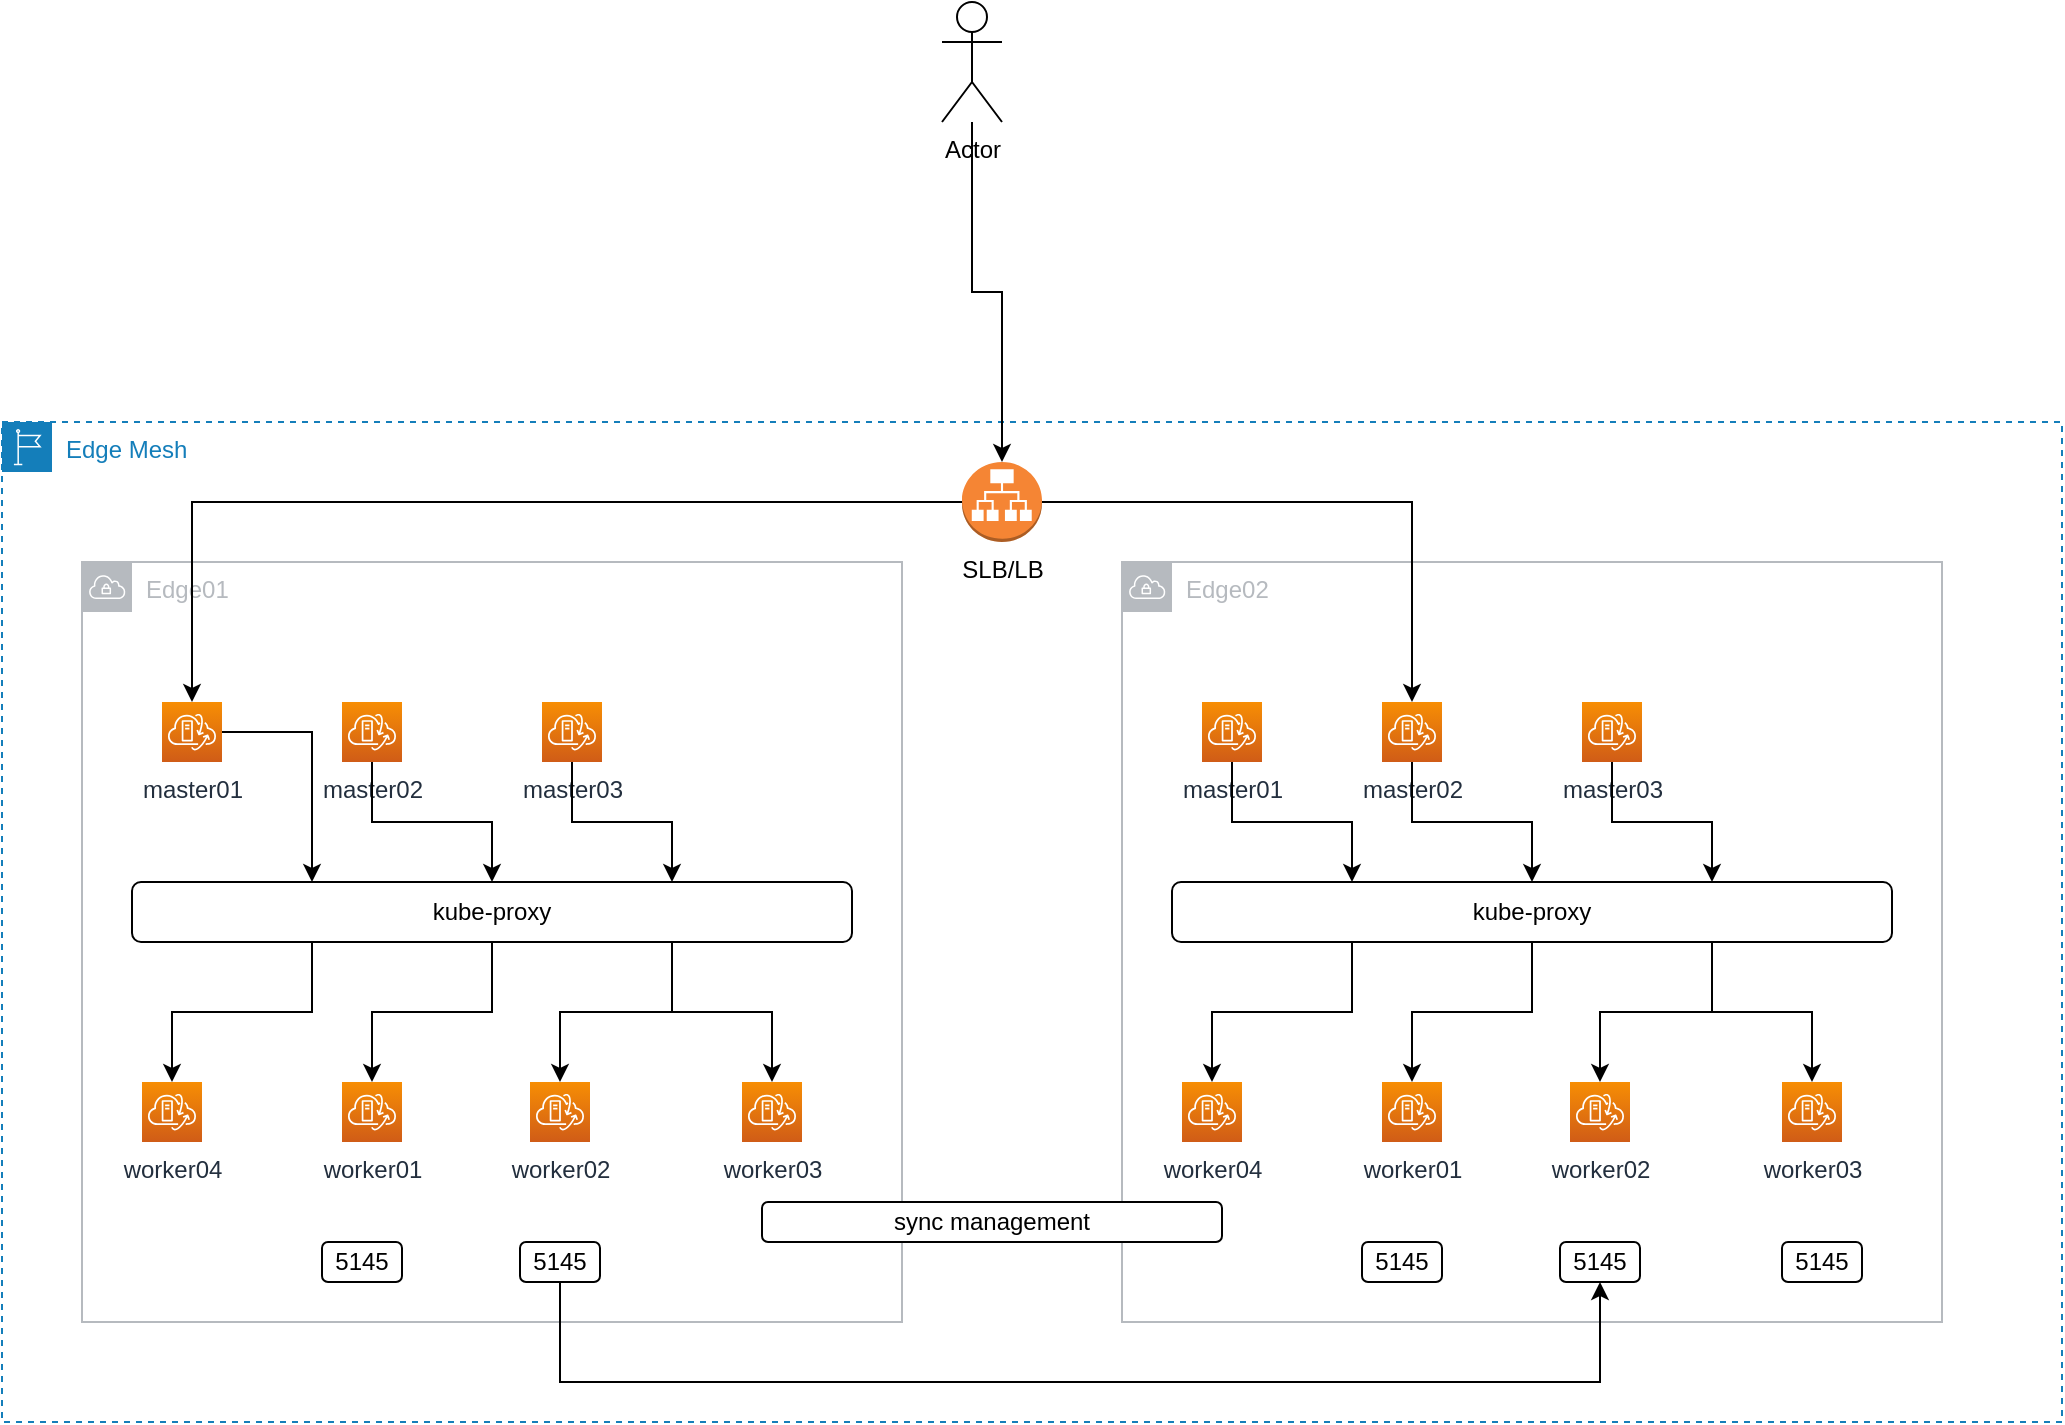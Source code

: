 <mxfile version="21.6.6" type="github">
  <diagram name="Page-1" id="mBmuNOehPcpgsH3X5Z0I">
    <mxGraphModel dx="1500" dy="1993" grid="1" gridSize="10" guides="1" tooltips="1" connect="1" arrows="1" fold="1" page="1" pageScale="1" pageWidth="827" pageHeight="1169" math="0" shadow="0">
      <root>
        <mxCell id="0" />
        <mxCell id="1" parent="0" />
        <mxCell id="HUwL-nvggGzwHzP0aOSq-40" value="" style="group" vertex="1" connectable="0" parent="1">
          <mxGeometry x="160" y="100" width="410" height="380" as="geometry" />
        </mxCell>
        <mxCell id="HUwL-nvggGzwHzP0aOSq-1" value="Edge01" style="sketch=0;outlineConnect=0;gradientColor=none;html=1;whiteSpace=wrap;fontSize=12;fontStyle=0;shape=mxgraph.aws4.group;grIcon=mxgraph.aws4.group_vpc;strokeColor=#B6BABF;fillColor=none;verticalAlign=top;align=left;spacingLeft=30;fontColor=#B6BABF;dashed=0;" vertex="1" parent="HUwL-nvggGzwHzP0aOSq-40">
          <mxGeometry width="410" height="380" as="geometry" />
        </mxCell>
        <mxCell id="HUwL-nvggGzwHzP0aOSq-11" value="master01" style="sketch=0;points=[[0,0,0],[0.25,0,0],[0.5,0,0],[0.75,0,0],[1,0,0],[0,1,0],[0.25,1,0],[0.5,1,0],[0.75,1,0],[1,1,0],[0,0.25,0],[0,0.5,0],[0,0.75,0],[1,0.25,0],[1,0.5,0],[1,0.75,0]];outlineConnect=0;fontColor=#232F3E;gradientColor=#F78E04;gradientDirection=north;fillColor=#D05C17;strokeColor=#ffffff;dashed=0;verticalLabelPosition=bottom;verticalAlign=top;align=center;html=1;fontSize=12;fontStyle=0;aspect=fixed;shape=mxgraph.aws4.resourceIcon;resIcon=mxgraph.aws4.vmware_cloud_on_aws;" vertex="1" parent="HUwL-nvggGzwHzP0aOSq-40">
          <mxGeometry x="40" y="70" width="30" height="30" as="geometry" />
        </mxCell>
        <mxCell id="HUwL-nvggGzwHzP0aOSq-12" value="master02" style="sketch=0;points=[[0,0,0],[0.25,0,0],[0.5,0,0],[0.75,0,0],[1,0,0],[0,1,0],[0.25,1,0],[0.5,1,0],[0.75,1,0],[1,1,0],[0,0.25,0],[0,0.5,0],[0,0.75,0],[1,0.25,0],[1,0.5,0],[1,0.75,0]];outlineConnect=0;fontColor=#232F3E;gradientColor=#F78E04;gradientDirection=north;fillColor=#D05C17;strokeColor=#ffffff;dashed=0;verticalLabelPosition=bottom;verticalAlign=top;align=center;html=1;fontSize=12;fontStyle=0;aspect=fixed;shape=mxgraph.aws4.resourceIcon;resIcon=mxgraph.aws4.vmware_cloud_on_aws;" vertex="1" parent="HUwL-nvggGzwHzP0aOSq-40">
          <mxGeometry x="130" y="70" width="30" height="30" as="geometry" />
        </mxCell>
        <mxCell id="HUwL-nvggGzwHzP0aOSq-13" value="master03" style="sketch=0;points=[[0,0,0],[0.25,0,0],[0.5,0,0],[0.75,0,0],[1,0,0],[0,1,0],[0.25,1,0],[0.5,1,0],[0.75,1,0],[1,1,0],[0,0.25,0],[0,0.5,0],[0,0.75,0],[1,0.25,0],[1,0.5,0],[1,0.75,0]];outlineConnect=0;fontColor=#232F3E;gradientColor=#F78E04;gradientDirection=north;fillColor=#D05C17;strokeColor=#ffffff;dashed=0;verticalLabelPosition=bottom;verticalAlign=top;align=center;html=1;fontSize=12;fontStyle=0;aspect=fixed;shape=mxgraph.aws4.resourceIcon;resIcon=mxgraph.aws4.vmware_cloud_on_aws;" vertex="1" parent="HUwL-nvggGzwHzP0aOSq-40">
          <mxGeometry x="230" y="70" width="30" height="30" as="geometry" />
        </mxCell>
        <mxCell id="HUwL-nvggGzwHzP0aOSq-16" value="worker01" style="sketch=0;points=[[0,0,0],[0.25,0,0],[0.5,0,0],[0.75,0,0],[1,0,0],[0,1,0],[0.25,1,0],[0.5,1,0],[0.75,1,0],[1,1,0],[0,0.25,0],[0,0.5,0],[0,0.75,0],[1,0.25,0],[1,0.5,0],[1,0.75,0]];outlineConnect=0;fontColor=#232F3E;gradientColor=#F78E04;gradientDirection=north;fillColor=#D05C17;strokeColor=#ffffff;dashed=0;verticalLabelPosition=bottom;verticalAlign=top;align=center;html=1;fontSize=12;fontStyle=0;aspect=fixed;shape=mxgraph.aws4.resourceIcon;resIcon=mxgraph.aws4.vmware_cloud_on_aws;" vertex="1" parent="HUwL-nvggGzwHzP0aOSq-40">
          <mxGeometry x="130" y="260" width="30" height="30" as="geometry" />
        </mxCell>
        <mxCell id="HUwL-nvggGzwHzP0aOSq-17" value="worker02" style="sketch=0;points=[[0,0,0],[0.25,0,0],[0.5,0,0],[0.75,0,0],[1,0,0],[0,1,0],[0.25,1,0],[0.5,1,0],[0.75,1,0],[1,1,0],[0,0.25,0],[0,0.5,0],[0,0.75,0],[1,0.25,0],[1,0.5,0],[1,0.75,0]];outlineConnect=0;fontColor=#232F3E;gradientColor=#F78E04;gradientDirection=north;fillColor=#D05C17;strokeColor=#ffffff;dashed=0;verticalLabelPosition=bottom;verticalAlign=top;align=center;html=1;fontSize=12;fontStyle=0;aspect=fixed;shape=mxgraph.aws4.resourceIcon;resIcon=mxgraph.aws4.vmware_cloud_on_aws;" vertex="1" parent="HUwL-nvggGzwHzP0aOSq-40">
          <mxGeometry x="224" y="260" width="30" height="30" as="geometry" />
        </mxCell>
        <mxCell id="HUwL-nvggGzwHzP0aOSq-18" value="worker03" style="sketch=0;points=[[0,0,0],[0.25,0,0],[0.5,0,0],[0.75,0,0],[1,0,0],[0,1,0],[0.25,1,0],[0.5,1,0],[0.75,1,0],[1,1,0],[0,0.25,0],[0,0.5,0],[0,0.75,0],[1,0.25,0],[1,0.5,0],[1,0.75,0]];outlineConnect=0;fontColor=#232F3E;gradientColor=#F78E04;gradientDirection=north;fillColor=#D05C17;strokeColor=#ffffff;dashed=0;verticalLabelPosition=bottom;verticalAlign=top;align=center;html=1;fontSize=12;fontStyle=0;aspect=fixed;shape=mxgraph.aws4.resourceIcon;resIcon=mxgraph.aws4.vmware_cloud_on_aws;" vertex="1" parent="HUwL-nvggGzwHzP0aOSq-40">
          <mxGeometry x="330" y="260" width="30" height="30" as="geometry" />
        </mxCell>
        <mxCell id="HUwL-nvggGzwHzP0aOSq-19" value="worker04" style="sketch=0;points=[[0,0,0],[0.25,0,0],[0.5,0,0],[0.75,0,0],[1,0,0],[0,1,0],[0.25,1,0],[0.5,1,0],[0.75,1,0],[1,1,0],[0,0.25,0],[0,0.5,0],[0,0.75,0],[1,0.25,0],[1,0.5,0],[1,0.75,0]];outlineConnect=0;fontColor=#232F3E;gradientColor=#F78E04;gradientDirection=north;fillColor=#D05C17;strokeColor=#ffffff;dashed=0;verticalLabelPosition=bottom;verticalAlign=top;align=center;html=1;fontSize=12;fontStyle=0;aspect=fixed;shape=mxgraph.aws4.resourceIcon;resIcon=mxgraph.aws4.vmware_cloud_on_aws;" vertex="1" parent="HUwL-nvggGzwHzP0aOSq-40">
          <mxGeometry x="30" y="260" width="30" height="30" as="geometry" />
        </mxCell>
        <mxCell id="HUwL-nvggGzwHzP0aOSq-28" value="kube-proxy" style="rounded=1;whiteSpace=wrap;html=1;" vertex="1" parent="HUwL-nvggGzwHzP0aOSq-40">
          <mxGeometry x="25" y="160" width="360" height="30" as="geometry" />
        </mxCell>
        <mxCell id="HUwL-nvggGzwHzP0aOSq-36" value="5145" style="rounded=1;whiteSpace=wrap;html=1;" vertex="1" parent="HUwL-nvggGzwHzP0aOSq-40">
          <mxGeometry x="219" y="340" width="40" height="20" as="geometry" />
        </mxCell>
        <mxCell id="HUwL-nvggGzwHzP0aOSq-37" value="5145" style="rounded=1;whiteSpace=wrap;html=1;" vertex="1" parent="HUwL-nvggGzwHzP0aOSq-40">
          <mxGeometry x="120" y="340" width="40" height="20" as="geometry" />
        </mxCell>
        <mxCell id="HUwL-nvggGzwHzP0aOSq-29" style="edgeStyle=orthogonalEdgeStyle;rounded=0;orthogonalLoop=1;jettySize=auto;html=1;exitX=1;exitY=0.5;exitDx=0;exitDy=0;exitPerimeter=0;entryX=0.25;entryY=0;entryDx=0;entryDy=0;" edge="1" parent="HUwL-nvggGzwHzP0aOSq-40" source="HUwL-nvggGzwHzP0aOSq-11" target="HUwL-nvggGzwHzP0aOSq-28">
          <mxGeometry relative="1" as="geometry">
            <Array as="points">
              <mxPoint x="115" y="85" />
            </Array>
          </mxGeometry>
        </mxCell>
        <mxCell id="HUwL-nvggGzwHzP0aOSq-30" style="edgeStyle=orthogonalEdgeStyle;rounded=0;orthogonalLoop=1;jettySize=auto;html=1;" edge="1" parent="HUwL-nvggGzwHzP0aOSq-40" source="HUwL-nvggGzwHzP0aOSq-12" target="HUwL-nvggGzwHzP0aOSq-28">
          <mxGeometry relative="1" as="geometry" />
        </mxCell>
        <mxCell id="HUwL-nvggGzwHzP0aOSq-31" style="edgeStyle=orthogonalEdgeStyle;rounded=0;orthogonalLoop=1;jettySize=auto;html=1;exitX=0.5;exitY=1;exitDx=0;exitDy=0;exitPerimeter=0;entryX=0.75;entryY=0;entryDx=0;entryDy=0;" edge="1" parent="HUwL-nvggGzwHzP0aOSq-40" source="HUwL-nvggGzwHzP0aOSq-13" target="HUwL-nvggGzwHzP0aOSq-28">
          <mxGeometry relative="1" as="geometry" />
        </mxCell>
        <mxCell id="HUwL-nvggGzwHzP0aOSq-32" style="edgeStyle=orthogonalEdgeStyle;rounded=0;orthogonalLoop=1;jettySize=auto;html=1;exitX=0.25;exitY=1;exitDx=0;exitDy=0;entryX=0.5;entryY=0;entryDx=0;entryDy=0;entryPerimeter=0;" edge="1" parent="HUwL-nvggGzwHzP0aOSq-40" source="HUwL-nvggGzwHzP0aOSq-28" target="HUwL-nvggGzwHzP0aOSq-19">
          <mxGeometry relative="1" as="geometry" />
        </mxCell>
        <mxCell id="HUwL-nvggGzwHzP0aOSq-33" style="edgeStyle=orthogonalEdgeStyle;rounded=0;orthogonalLoop=1;jettySize=auto;html=1;exitX=0.5;exitY=1;exitDx=0;exitDy=0;entryX=0.5;entryY=0;entryDx=0;entryDy=0;entryPerimeter=0;" edge="1" parent="HUwL-nvggGzwHzP0aOSq-40" source="HUwL-nvggGzwHzP0aOSq-28" target="HUwL-nvggGzwHzP0aOSq-16">
          <mxGeometry relative="1" as="geometry" />
        </mxCell>
        <mxCell id="HUwL-nvggGzwHzP0aOSq-34" style="edgeStyle=orthogonalEdgeStyle;rounded=0;orthogonalLoop=1;jettySize=auto;html=1;exitX=0.75;exitY=1;exitDx=0;exitDy=0;entryX=0.5;entryY=0;entryDx=0;entryDy=0;entryPerimeter=0;" edge="1" parent="HUwL-nvggGzwHzP0aOSq-40" source="HUwL-nvggGzwHzP0aOSq-28" target="HUwL-nvggGzwHzP0aOSq-17">
          <mxGeometry relative="1" as="geometry" />
        </mxCell>
        <mxCell id="HUwL-nvggGzwHzP0aOSq-35" style="edgeStyle=orthogonalEdgeStyle;rounded=0;orthogonalLoop=1;jettySize=auto;html=1;exitX=0.75;exitY=1;exitDx=0;exitDy=0;" edge="1" parent="HUwL-nvggGzwHzP0aOSq-40" source="HUwL-nvggGzwHzP0aOSq-28" target="HUwL-nvggGzwHzP0aOSq-18">
          <mxGeometry relative="1" as="geometry" />
        </mxCell>
        <mxCell id="HUwL-nvggGzwHzP0aOSq-41" value="" style="group" vertex="1" connectable="0" parent="1">
          <mxGeometry x="680" y="100" width="410" height="380" as="geometry" />
        </mxCell>
        <mxCell id="HUwL-nvggGzwHzP0aOSq-42" value="Edge02" style="sketch=0;outlineConnect=0;gradientColor=none;html=1;whiteSpace=wrap;fontSize=12;fontStyle=0;shape=mxgraph.aws4.group;grIcon=mxgraph.aws4.group_vpc;strokeColor=#B6BABF;fillColor=none;verticalAlign=top;align=left;spacingLeft=30;fontColor=#B6BABF;dashed=0;" vertex="1" parent="HUwL-nvggGzwHzP0aOSq-41">
          <mxGeometry width="410" height="380" as="geometry" />
        </mxCell>
        <mxCell id="HUwL-nvggGzwHzP0aOSq-43" value="master01" style="sketch=0;points=[[0,0,0],[0.25,0,0],[0.5,0,0],[0.75,0,0],[1,0,0],[0,1,0],[0.25,1,0],[0.5,1,0],[0.75,1,0],[1,1,0],[0,0.25,0],[0,0.5,0],[0,0.75,0],[1,0.25,0],[1,0.5,0],[1,0.75,0]];outlineConnect=0;fontColor=#232F3E;gradientColor=#F78E04;gradientDirection=north;fillColor=#D05C17;strokeColor=#ffffff;dashed=0;verticalLabelPosition=bottom;verticalAlign=top;align=center;html=1;fontSize=12;fontStyle=0;aspect=fixed;shape=mxgraph.aws4.resourceIcon;resIcon=mxgraph.aws4.vmware_cloud_on_aws;" vertex="1" parent="HUwL-nvggGzwHzP0aOSq-41">
          <mxGeometry x="40" y="70" width="30" height="30" as="geometry" />
        </mxCell>
        <mxCell id="HUwL-nvggGzwHzP0aOSq-44" value="master02" style="sketch=0;points=[[0,0,0],[0.25,0,0],[0.5,0,0],[0.75,0,0],[1,0,0],[0,1,0],[0.25,1,0],[0.5,1,0],[0.75,1,0],[1,1,0],[0,0.25,0],[0,0.5,0],[0,0.75,0],[1,0.25,0],[1,0.5,0],[1,0.75,0]];outlineConnect=0;fontColor=#232F3E;gradientColor=#F78E04;gradientDirection=north;fillColor=#D05C17;strokeColor=#ffffff;dashed=0;verticalLabelPosition=bottom;verticalAlign=top;align=center;html=1;fontSize=12;fontStyle=0;aspect=fixed;shape=mxgraph.aws4.resourceIcon;resIcon=mxgraph.aws4.vmware_cloud_on_aws;" vertex="1" parent="HUwL-nvggGzwHzP0aOSq-41">
          <mxGeometry x="130" y="70" width="30" height="30" as="geometry" />
        </mxCell>
        <mxCell id="HUwL-nvggGzwHzP0aOSq-45" value="master03" style="sketch=0;points=[[0,0,0],[0.25,0,0],[0.5,0,0],[0.75,0,0],[1,0,0],[0,1,0],[0.25,1,0],[0.5,1,0],[0.75,1,0],[1,1,0],[0,0.25,0],[0,0.5,0],[0,0.75,0],[1,0.25,0],[1,0.5,0],[1,0.75,0]];outlineConnect=0;fontColor=#232F3E;gradientColor=#F78E04;gradientDirection=north;fillColor=#D05C17;strokeColor=#ffffff;dashed=0;verticalLabelPosition=bottom;verticalAlign=top;align=center;html=1;fontSize=12;fontStyle=0;aspect=fixed;shape=mxgraph.aws4.resourceIcon;resIcon=mxgraph.aws4.vmware_cloud_on_aws;" vertex="1" parent="HUwL-nvggGzwHzP0aOSq-41">
          <mxGeometry x="230" y="70" width="30" height="30" as="geometry" />
        </mxCell>
        <mxCell id="HUwL-nvggGzwHzP0aOSq-46" value="worker01" style="sketch=0;points=[[0,0,0],[0.25,0,0],[0.5,0,0],[0.75,0,0],[1,0,0],[0,1,0],[0.25,1,0],[0.5,1,0],[0.75,1,0],[1,1,0],[0,0.25,0],[0,0.5,0],[0,0.75,0],[1,0.25,0],[1,0.5,0],[1,0.75,0]];outlineConnect=0;fontColor=#232F3E;gradientColor=#F78E04;gradientDirection=north;fillColor=#D05C17;strokeColor=#ffffff;dashed=0;verticalLabelPosition=bottom;verticalAlign=top;align=center;html=1;fontSize=12;fontStyle=0;aspect=fixed;shape=mxgraph.aws4.resourceIcon;resIcon=mxgraph.aws4.vmware_cloud_on_aws;" vertex="1" parent="HUwL-nvggGzwHzP0aOSq-41">
          <mxGeometry x="130" y="260" width="30" height="30" as="geometry" />
        </mxCell>
        <mxCell id="HUwL-nvggGzwHzP0aOSq-47" value="worker02" style="sketch=0;points=[[0,0,0],[0.25,0,0],[0.5,0,0],[0.75,0,0],[1,0,0],[0,1,0],[0.25,1,0],[0.5,1,0],[0.75,1,0],[1,1,0],[0,0.25,0],[0,0.5,0],[0,0.75,0],[1,0.25,0],[1,0.5,0],[1,0.75,0]];outlineConnect=0;fontColor=#232F3E;gradientColor=#F78E04;gradientDirection=north;fillColor=#D05C17;strokeColor=#ffffff;dashed=0;verticalLabelPosition=bottom;verticalAlign=top;align=center;html=1;fontSize=12;fontStyle=0;aspect=fixed;shape=mxgraph.aws4.resourceIcon;resIcon=mxgraph.aws4.vmware_cloud_on_aws;" vertex="1" parent="HUwL-nvggGzwHzP0aOSq-41">
          <mxGeometry x="224" y="260" width="30" height="30" as="geometry" />
        </mxCell>
        <mxCell id="HUwL-nvggGzwHzP0aOSq-48" value="worker03" style="sketch=0;points=[[0,0,0],[0.25,0,0],[0.5,0,0],[0.75,0,0],[1,0,0],[0,1,0],[0.25,1,0],[0.5,1,0],[0.75,1,0],[1,1,0],[0,0.25,0],[0,0.5,0],[0,0.75,0],[1,0.25,0],[1,0.5,0],[1,0.75,0]];outlineConnect=0;fontColor=#232F3E;gradientColor=#F78E04;gradientDirection=north;fillColor=#D05C17;strokeColor=#ffffff;dashed=0;verticalLabelPosition=bottom;verticalAlign=top;align=center;html=1;fontSize=12;fontStyle=0;aspect=fixed;shape=mxgraph.aws4.resourceIcon;resIcon=mxgraph.aws4.vmware_cloud_on_aws;" vertex="1" parent="HUwL-nvggGzwHzP0aOSq-41">
          <mxGeometry x="330" y="260" width="30" height="30" as="geometry" />
        </mxCell>
        <mxCell id="HUwL-nvggGzwHzP0aOSq-49" value="worker04" style="sketch=0;points=[[0,0,0],[0.25,0,0],[0.5,0,0],[0.75,0,0],[1,0,0],[0,1,0],[0.25,1,0],[0.5,1,0],[0.75,1,0],[1,1,0],[0,0.25,0],[0,0.5,0],[0,0.75,0],[1,0.25,0],[1,0.5,0],[1,0.75,0]];outlineConnect=0;fontColor=#232F3E;gradientColor=#F78E04;gradientDirection=north;fillColor=#D05C17;strokeColor=#ffffff;dashed=0;verticalLabelPosition=bottom;verticalAlign=top;align=center;html=1;fontSize=12;fontStyle=0;aspect=fixed;shape=mxgraph.aws4.resourceIcon;resIcon=mxgraph.aws4.vmware_cloud_on_aws;" vertex="1" parent="HUwL-nvggGzwHzP0aOSq-41">
          <mxGeometry x="30" y="260" width="30" height="30" as="geometry" />
        </mxCell>
        <mxCell id="HUwL-nvggGzwHzP0aOSq-50" value="kube-proxy" style="rounded=1;whiteSpace=wrap;html=1;" vertex="1" parent="HUwL-nvggGzwHzP0aOSq-41">
          <mxGeometry x="25" y="160" width="360" height="30" as="geometry" />
        </mxCell>
        <mxCell id="HUwL-nvggGzwHzP0aOSq-51" value="5145" style="rounded=1;whiteSpace=wrap;html=1;" vertex="1" parent="HUwL-nvggGzwHzP0aOSq-41">
          <mxGeometry x="219" y="340" width="40" height="20" as="geometry" />
        </mxCell>
        <mxCell id="HUwL-nvggGzwHzP0aOSq-52" value="5145" style="rounded=1;whiteSpace=wrap;html=1;" vertex="1" parent="HUwL-nvggGzwHzP0aOSq-41">
          <mxGeometry x="120" y="340" width="40" height="20" as="geometry" />
        </mxCell>
        <mxCell id="HUwL-nvggGzwHzP0aOSq-53" value="5145" style="rounded=1;whiteSpace=wrap;html=1;" vertex="1" parent="HUwL-nvggGzwHzP0aOSq-41">
          <mxGeometry x="330" y="340" width="40" height="20" as="geometry" />
        </mxCell>
        <mxCell id="HUwL-nvggGzwHzP0aOSq-54" style="edgeStyle=orthogonalEdgeStyle;rounded=0;orthogonalLoop=1;jettySize=auto;html=1;exitX=0.5;exitY=1;exitDx=0;exitDy=0;exitPerimeter=0;entryX=0.25;entryY=0;entryDx=0;entryDy=0;" edge="1" parent="HUwL-nvggGzwHzP0aOSq-41" source="HUwL-nvggGzwHzP0aOSq-43" target="HUwL-nvggGzwHzP0aOSq-50">
          <mxGeometry relative="1" as="geometry" />
        </mxCell>
        <mxCell id="HUwL-nvggGzwHzP0aOSq-55" style="edgeStyle=orthogonalEdgeStyle;rounded=0;orthogonalLoop=1;jettySize=auto;html=1;" edge="1" parent="HUwL-nvggGzwHzP0aOSq-41" source="HUwL-nvggGzwHzP0aOSq-44" target="HUwL-nvggGzwHzP0aOSq-50">
          <mxGeometry relative="1" as="geometry" />
        </mxCell>
        <mxCell id="HUwL-nvggGzwHzP0aOSq-56" style="edgeStyle=orthogonalEdgeStyle;rounded=0;orthogonalLoop=1;jettySize=auto;html=1;exitX=0.5;exitY=1;exitDx=0;exitDy=0;exitPerimeter=0;entryX=0.75;entryY=0;entryDx=0;entryDy=0;" edge="1" parent="HUwL-nvggGzwHzP0aOSq-41" source="HUwL-nvggGzwHzP0aOSq-45" target="HUwL-nvggGzwHzP0aOSq-50">
          <mxGeometry relative="1" as="geometry" />
        </mxCell>
        <mxCell id="HUwL-nvggGzwHzP0aOSq-57" style="edgeStyle=orthogonalEdgeStyle;rounded=0;orthogonalLoop=1;jettySize=auto;html=1;exitX=0.25;exitY=1;exitDx=0;exitDy=0;entryX=0.5;entryY=0;entryDx=0;entryDy=0;entryPerimeter=0;" edge="1" parent="HUwL-nvggGzwHzP0aOSq-41" source="HUwL-nvggGzwHzP0aOSq-50" target="HUwL-nvggGzwHzP0aOSq-49">
          <mxGeometry relative="1" as="geometry" />
        </mxCell>
        <mxCell id="HUwL-nvggGzwHzP0aOSq-58" style="edgeStyle=orthogonalEdgeStyle;rounded=0;orthogonalLoop=1;jettySize=auto;html=1;exitX=0.5;exitY=1;exitDx=0;exitDy=0;entryX=0.5;entryY=0;entryDx=0;entryDy=0;entryPerimeter=0;" edge="1" parent="HUwL-nvggGzwHzP0aOSq-41" source="HUwL-nvggGzwHzP0aOSq-50" target="HUwL-nvggGzwHzP0aOSq-46">
          <mxGeometry relative="1" as="geometry" />
        </mxCell>
        <mxCell id="HUwL-nvggGzwHzP0aOSq-59" style="edgeStyle=orthogonalEdgeStyle;rounded=0;orthogonalLoop=1;jettySize=auto;html=1;exitX=0.75;exitY=1;exitDx=0;exitDy=0;entryX=0.5;entryY=0;entryDx=0;entryDy=0;entryPerimeter=0;" edge="1" parent="HUwL-nvggGzwHzP0aOSq-41" source="HUwL-nvggGzwHzP0aOSq-50" target="HUwL-nvggGzwHzP0aOSq-47">
          <mxGeometry relative="1" as="geometry" />
        </mxCell>
        <mxCell id="HUwL-nvggGzwHzP0aOSq-60" style="edgeStyle=orthogonalEdgeStyle;rounded=0;orthogonalLoop=1;jettySize=auto;html=1;exitX=0.75;exitY=1;exitDx=0;exitDy=0;" edge="1" parent="HUwL-nvggGzwHzP0aOSq-41" source="HUwL-nvggGzwHzP0aOSq-50" target="HUwL-nvggGzwHzP0aOSq-48">
          <mxGeometry relative="1" as="geometry" />
        </mxCell>
        <mxCell id="HUwL-nvggGzwHzP0aOSq-69" value="Edge Mesh" style="points=[[0,0],[0.25,0],[0.5,0],[0.75,0],[1,0],[1,0.25],[1,0.5],[1,0.75],[1,1],[0.75,1],[0.5,1],[0.25,1],[0,1],[0,0.75],[0,0.5],[0,0.25]];outlineConnect=0;gradientColor=none;html=1;whiteSpace=wrap;fontSize=12;fontStyle=0;container=1;pointerEvents=0;collapsible=0;recursiveResize=0;shape=mxgraph.aws4.group;grIcon=mxgraph.aws4.group_region;strokeColor=#147EBA;fillColor=none;verticalAlign=top;align=left;spacingLeft=30;fontColor=#147EBA;dashed=1;" vertex="1" parent="1">
          <mxGeometry x="120" y="30" width="1030" height="500" as="geometry" />
        </mxCell>
        <mxCell id="HUwL-nvggGzwHzP0aOSq-71" value="SLB/LB" style="outlineConnect=0;dashed=0;verticalLabelPosition=bottom;verticalAlign=top;align=center;html=1;shape=mxgraph.aws3.application_load_balancer;fillColor=#F58534;gradientColor=none;" vertex="1" parent="HUwL-nvggGzwHzP0aOSq-69">
          <mxGeometry x="480" y="20" width="40" height="40" as="geometry" />
        </mxCell>
        <mxCell id="HUwL-nvggGzwHzP0aOSq-78" value="sync management" style="rounded=1;whiteSpace=wrap;html=1;" vertex="1" parent="HUwL-nvggGzwHzP0aOSq-69">
          <mxGeometry x="380" y="390" width="230" height="20" as="geometry" />
        </mxCell>
        <mxCell id="HUwL-nvggGzwHzP0aOSq-73" style="edgeStyle=orthogonalEdgeStyle;rounded=0;orthogonalLoop=1;jettySize=auto;html=1;entryX=0.5;entryY=0;entryDx=0;entryDy=0;entryPerimeter=0;" edge="1" parent="1" source="HUwL-nvggGzwHzP0aOSq-72" target="HUwL-nvggGzwHzP0aOSq-71">
          <mxGeometry relative="1" as="geometry" />
        </mxCell>
        <mxCell id="HUwL-nvggGzwHzP0aOSq-72" value="Actor" style="shape=umlActor;verticalLabelPosition=bottom;verticalAlign=top;html=1;outlineConnect=0;" vertex="1" parent="1">
          <mxGeometry x="590" y="-180" width="30" height="60" as="geometry" />
        </mxCell>
        <mxCell id="HUwL-nvggGzwHzP0aOSq-74" style="edgeStyle=orthogonalEdgeStyle;rounded=0;orthogonalLoop=1;jettySize=auto;html=1;entryX=0.5;entryY=0;entryDx=0;entryDy=0;entryPerimeter=0;" edge="1" parent="1" source="HUwL-nvggGzwHzP0aOSq-71" target="HUwL-nvggGzwHzP0aOSq-11">
          <mxGeometry relative="1" as="geometry" />
        </mxCell>
        <mxCell id="HUwL-nvggGzwHzP0aOSq-75" style="edgeStyle=orthogonalEdgeStyle;rounded=0;orthogonalLoop=1;jettySize=auto;html=1;exitX=1;exitY=0.5;exitDx=0;exitDy=0;exitPerimeter=0;entryX=0.5;entryY=0;entryDx=0;entryDy=0;entryPerimeter=0;" edge="1" parent="1" source="HUwL-nvggGzwHzP0aOSq-71" target="HUwL-nvggGzwHzP0aOSq-44">
          <mxGeometry relative="1" as="geometry" />
        </mxCell>
        <mxCell id="HUwL-nvggGzwHzP0aOSq-77" style="edgeStyle=orthogonalEdgeStyle;rounded=0;orthogonalLoop=1;jettySize=auto;html=1;exitX=0.5;exitY=1;exitDx=0;exitDy=0;entryX=0.5;entryY=1;entryDx=0;entryDy=0;" edge="1" parent="1" source="HUwL-nvggGzwHzP0aOSq-36" target="HUwL-nvggGzwHzP0aOSq-51">
          <mxGeometry relative="1" as="geometry">
            <Array as="points">
              <mxPoint x="399" y="510" />
              <mxPoint x="919" y="510" />
            </Array>
          </mxGeometry>
        </mxCell>
      </root>
    </mxGraphModel>
  </diagram>
</mxfile>
